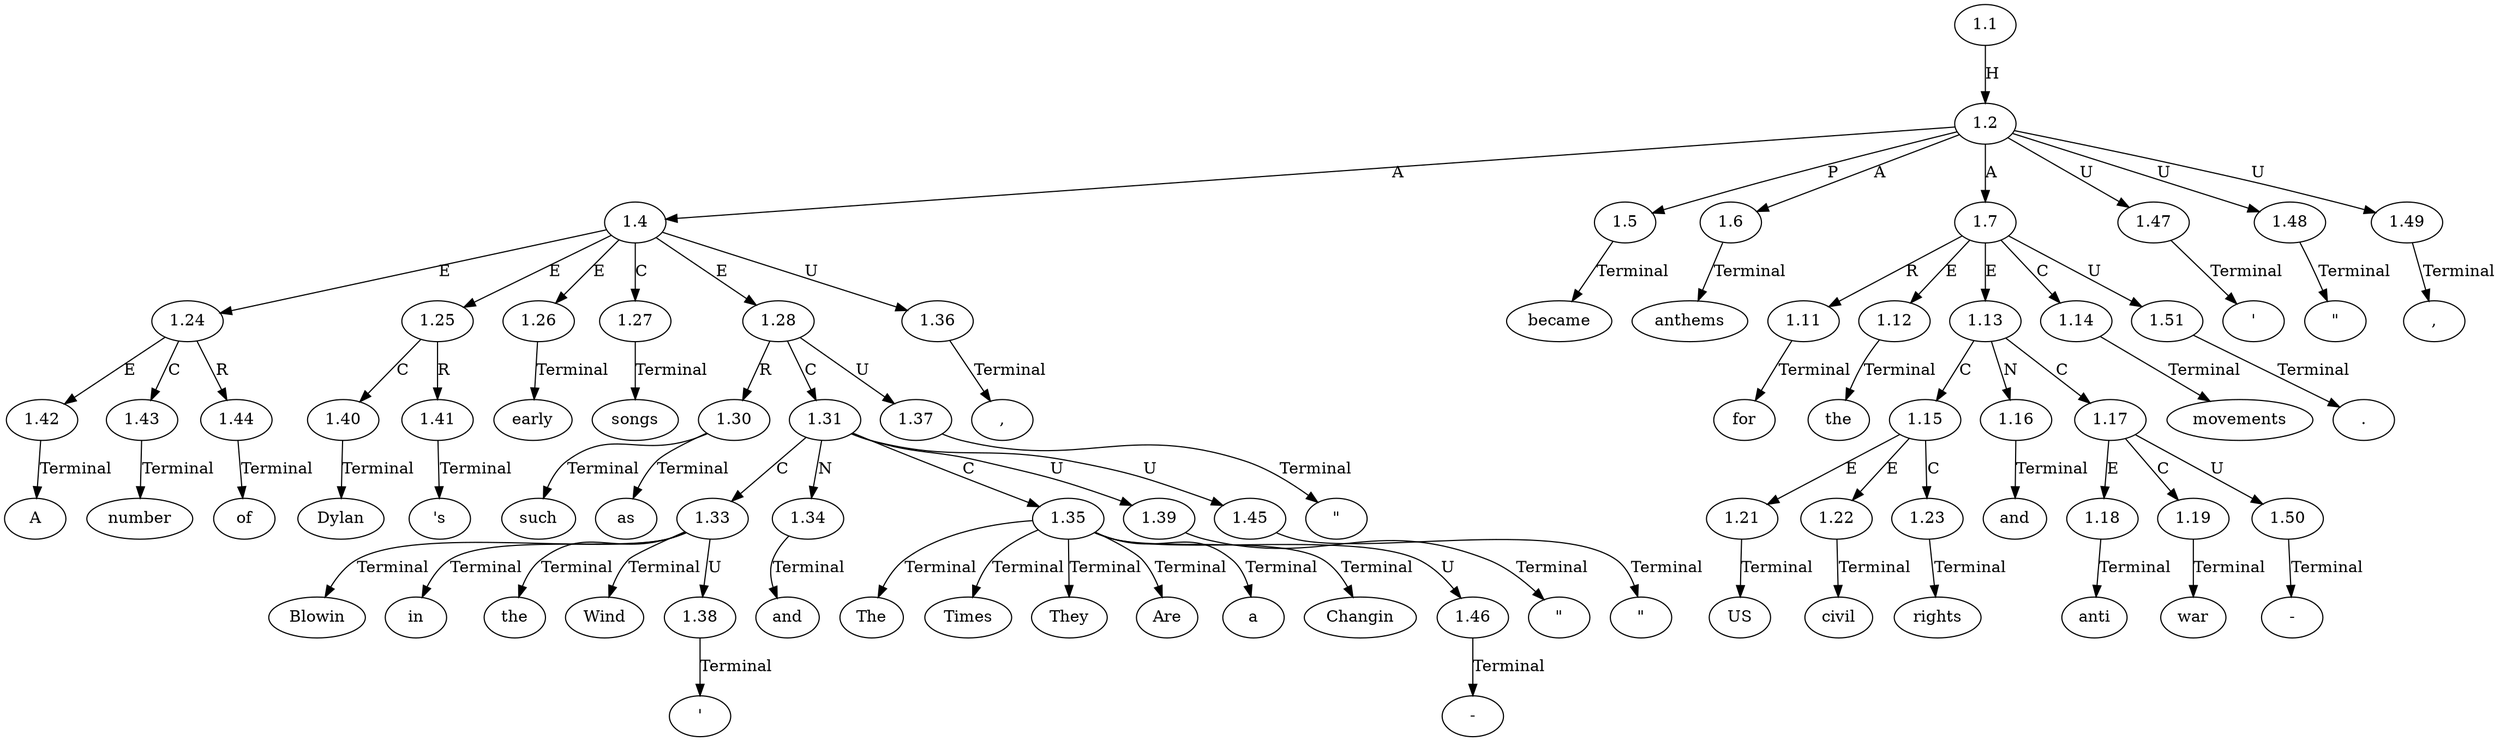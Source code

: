 // Graph
digraph {
	0.1 [label=A ordering=out]
	0.10 [label=as ordering=out]
	0.11 [label="\"" ordering=out]
	0.12 [label=Blowin ordering=out]
	0.13 [label="'" ordering=out]
	0.14 [label=in ordering=out]
	0.15 [label=the ordering=out]
	0.16 [label=Wind ordering=out]
	0.17 [label="\"" ordering=out]
	0.18 [label=and ordering=out]
	0.19 [label="\"" ordering=out]
	0.2 [label=number ordering=out]
	0.20 [label=The ordering=out]
	0.21 [label=Times ordering=out]
	0.22 [label=They ordering=out]
	0.23 [label=Are ordering=out]
	0.24 [label=a ordering=out]
	0.25 [label="-" ordering=out]
	0.26 [label=Changin ordering=out]
	0.27 [label="'" ordering=out]
	0.28 [label="\"" ordering=out]
	0.29 [label="," ordering=out]
	0.3 [label=of ordering=out]
	0.30 [label=became ordering=out]
	0.31 [label=anthems ordering=out]
	0.32 [label=for ordering=out]
	0.33 [label=the ordering=out]
	0.34 [label=US ordering=out]
	0.35 [label=civil ordering=out]
	0.36 [label=rights ordering=out]
	0.37 [label=and ordering=out]
	0.38 [label=anti ordering=out]
	0.39 [label="-" ordering=out]
	0.4 [label=Dylan ordering=out]
	0.40 [label=war ordering=out]
	0.41 [label=movements ordering=out]
	0.42 [label="." ordering=out]
	0.5 [label="'s" ordering=out]
	0.6 [label=early ordering=out]
	0.7 [label=songs ordering=out]
	0.8 [label="," ordering=out]
	0.9 [label=such ordering=out]
	1.1 [label=1.1 ordering=out]
	1.2 [label=1.2 ordering=out]
	1.4 [label=1.4 ordering=out]
	1.5 [label=1.5 ordering=out]
	1.6 [label=1.6 ordering=out]
	1.7 [label=1.7 ordering=out]
	1.11 [label=1.11 ordering=out]
	1.12 [label=1.12 ordering=out]
	1.13 [label=1.13 ordering=out]
	1.14 [label=1.14 ordering=out]
	1.15 [label=1.15 ordering=out]
	1.16 [label=1.16 ordering=out]
	1.17 [label=1.17 ordering=out]
	1.18 [label=1.18 ordering=out]
	1.19 [label=1.19 ordering=out]
	1.21 [label=1.21 ordering=out]
	1.22 [label=1.22 ordering=out]
	1.23 [label=1.23 ordering=out]
	1.24 [label=1.24 ordering=out]
	1.25 [label=1.25 ordering=out]
	1.26 [label=1.26 ordering=out]
	1.27 [label=1.27 ordering=out]
	1.28 [label=1.28 ordering=out]
	1.30 [label=1.30 ordering=out]
	1.31 [label=1.31 ordering=out]
	1.33 [label=1.33 ordering=out]
	1.34 [label=1.34 ordering=out]
	1.35 [label=1.35 ordering=out]
	1.36 [label=1.36 ordering=out]
	1.37 [label=1.37 ordering=out]
	1.38 [label=1.38 ordering=out]
	1.39 [label=1.39 ordering=out]
	1.40 [label=1.40 ordering=out]
	1.41 [label=1.41 ordering=out]
	1.42 [label=1.42 ordering=out]
	1.43 [label=1.43 ordering=out]
	1.44 [label=1.44 ordering=out]
	1.45 [label=1.45 ordering=out]
	1.46 [label=1.46 ordering=out]
	1.47 [label=1.47 ordering=out]
	1.48 [label=1.48 ordering=out]
	1.49 [label=1.49 ordering=out]
	1.50 [label=1.50 ordering=out]
	1.51 [label=1.51 ordering=out]
	1.1 -> 1.2 [label=H ordering=out]
	1.2 -> 1.4 [label=A ordering=out]
	1.2 -> 1.5 [label=P ordering=out]
	1.2 -> 1.6 [label=A ordering=out]
	1.2 -> 1.7 [label=A ordering=out]
	1.2 -> 1.47 [label=U ordering=out]
	1.2 -> 1.48 [label=U ordering=out]
	1.2 -> 1.49 [label=U ordering=out]
	1.4 -> 1.24 [label=E ordering=out]
	1.4 -> 1.25 [label=E ordering=out]
	1.4 -> 1.26 [label=E ordering=out]
	1.4 -> 1.27 [label=C ordering=out]
	1.4 -> 1.28 [label=E ordering=out]
	1.4 -> 1.36 [label=U ordering=out]
	1.5 -> 0.30 [label=Terminal ordering=out]
	1.6 -> 0.31 [label=Terminal ordering=out]
	1.7 -> 1.11 [label=R ordering=out]
	1.7 -> 1.12 [label=E ordering=out]
	1.7 -> 1.13 [label=E ordering=out]
	1.7 -> 1.14 [label=C ordering=out]
	1.7 -> 1.51 [label=U ordering=out]
	1.11 -> 0.32 [label=Terminal ordering=out]
	1.12 -> 0.33 [label=Terminal ordering=out]
	1.13 -> 1.15 [label=C ordering=out]
	1.13 -> 1.16 [label=N ordering=out]
	1.13 -> 1.17 [label=C ordering=out]
	1.14 -> 0.41 [label=Terminal ordering=out]
	1.15 -> 1.21 [label=E ordering=out]
	1.15 -> 1.22 [label=E ordering=out]
	1.15 -> 1.23 [label=C ordering=out]
	1.16 -> 0.37 [label=Terminal ordering=out]
	1.17 -> 1.18 [label=E ordering=out]
	1.17 -> 1.19 [label=C ordering=out]
	1.17 -> 1.50 [label=U ordering=out]
	1.18 -> 0.38 [label=Terminal ordering=out]
	1.19 -> 0.40 [label=Terminal ordering=out]
	1.21 -> 0.34 [label=Terminal ordering=out]
	1.22 -> 0.35 [label=Terminal ordering=out]
	1.23 -> 0.36 [label=Terminal ordering=out]
	1.24 -> 1.42 [label=E ordering=out]
	1.24 -> 1.43 [label=C ordering=out]
	1.24 -> 1.44 [label=R ordering=out]
	1.25 -> 1.40 [label=C ordering=out]
	1.25 -> 1.41 [label=R ordering=out]
	1.26 -> 0.6 [label=Terminal ordering=out]
	1.27 -> 0.7 [label=Terminal ordering=out]
	1.28 -> 1.30 [label=R ordering=out]
	1.28 -> 1.31 [label=C ordering=out]
	1.28 -> 1.37 [label=U ordering=out]
	1.30 -> 0.9 [label=Terminal ordering=out]
	1.30 -> 0.10 [label=Terminal ordering=out]
	1.31 -> 1.33 [label=C ordering=out]
	1.31 -> 1.34 [label=N ordering=out]
	1.31 -> 1.35 [label=C ordering=out]
	1.31 -> 1.39 [label=U ordering=out]
	1.31 -> 1.45 [label=U ordering=out]
	1.33 -> 0.12 [label=Terminal ordering=out]
	1.33 -> 0.14 [label=Terminal ordering=out]
	1.33 -> 0.15 [label=Terminal ordering=out]
	1.33 -> 0.16 [label=Terminal ordering=out]
	1.33 -> 1.38 [label=U ordering=out]
	1.34 -> 0.18 [label=Terminal ordering=out]
	1.35 -> 0.20 [label=Terminal ordering=out]
	1.35 -> 0.21 [label=Terminal ordering=out]
	1.35 -> 0.22 [label=Terminal ordering=out]
	1.35 -> 0.23 [label=Terminal ordering=out]
	1.35 -> 0.24 [label=Terminal ordering=out]
	1.35 -> 0.26 [label=Terminal ordering=out]
	1.35 -> 1.46 [label=U ordering=out]
	1.36 -> 0.8 [label=Terminal ordering=out]
	1.37 -> 0.11 [label=Terminal ordering=out]
	1.38 -> 0.13 [label=Terminal ordering=out]
	1.39 -> 0.17 [label=Terminal ordering=out]
	1.40 -> 0.4 [label=Terminal ordering=out]
	1.41 -> 0.5 [label=Terminal ordering=out]
	1.42 -> 0.1 [label=Terminal ordering=out]
	1.43 -> 0.2 [label=Terminal ordering=out]
	1.44 -> 0.3 [label=Terminal ordering=out]
	1.45 -> 0.19 [label=Terminal ordering=out]
	1.46 -> 0.25 [label=Terminal ordering=out]
	1.47 -> 0.27 [label=Terminal ordering=out]
	1.48 -> 0.28 [label=Terminal ordering=out]
	1.49 -> 0.29 [label=Terminal ordering=out]
	1.50 -> 0.39 [label=Terminal ordering=out]
	1.51 -> 0.42 [label=Terminal ordering=out]
}
